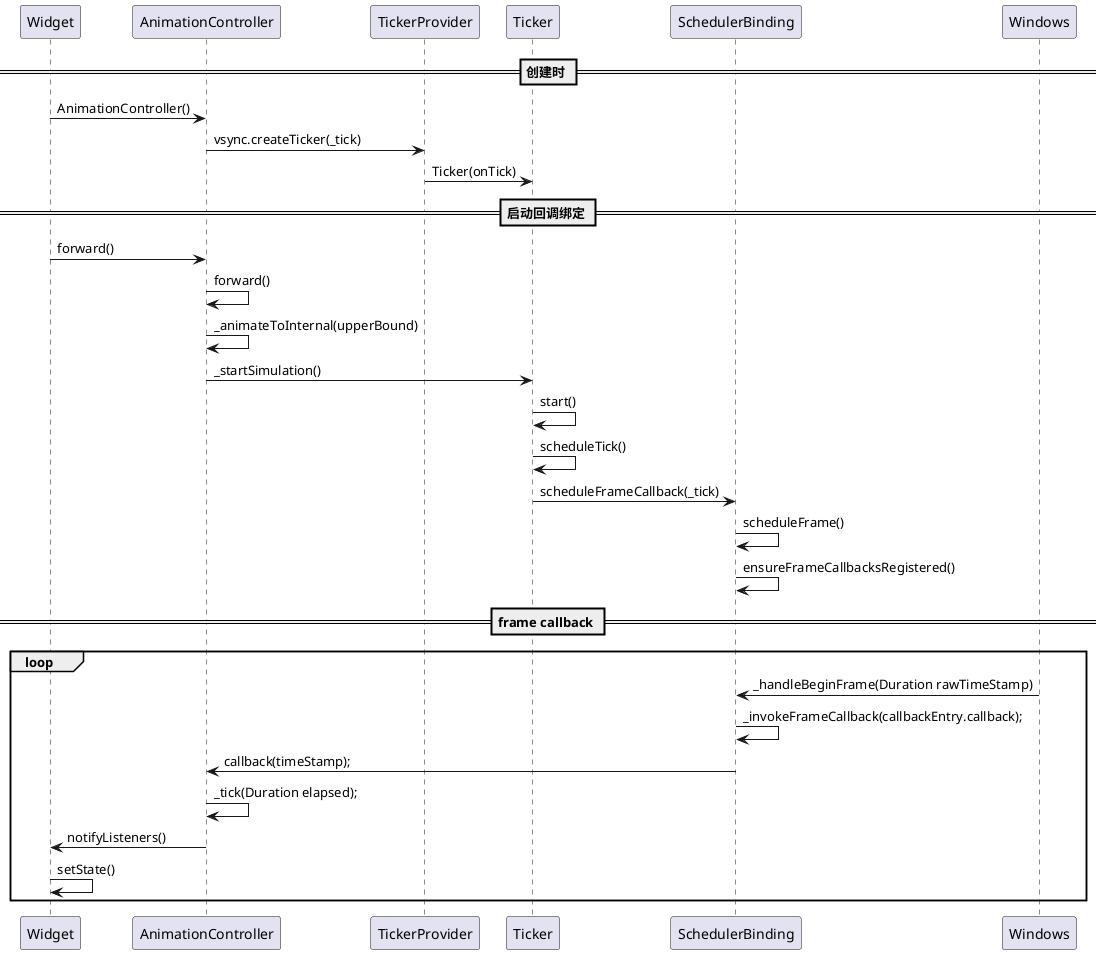 @startuml

== 创建时 ==

Widget -> AnimationController:AnimationController()
AnimationController -> TickerProvider: vsync.createTicker(_tick)
TickerProvider -> Ticker: Ticker(onTick)

== 启动回调绑定 ==

Widget -> AnimationController:forward()
AnimationController -> AnimationController:forward()
AnimationController -> AnimationController:_animateToInternal(upperBound)
AnimationController -> Ticker:_startSimulation()

Ticker -> Ticker: start()
Ticker -> Ticker: scheduleTick()
Ticker -> SchedulerBinding:scheduleFrameCallback(_tick)
SchedulerBinding -> SchedulerBinding:scheduleFrame()
SchedulerBinding -> SchedulerBinding:ensureFrameCallbacksRegistered()
== frame callback ==
loop
Windows -> SchedulerBinding:_handleBeginFrame(Duration rawTimeStamp)
SchedulerBinding -> SchedulerBinding:_invokeFrameCallback(callbackEntry.callback);
SchedulerBinding -> AnimationController:callback(timeStamp);
AnimationController -> AnimationController: _tick(Duration elapsed);
AnimationController -> Widget:notifyListeners()
Widget-> Widget: setState()
end
@enduml